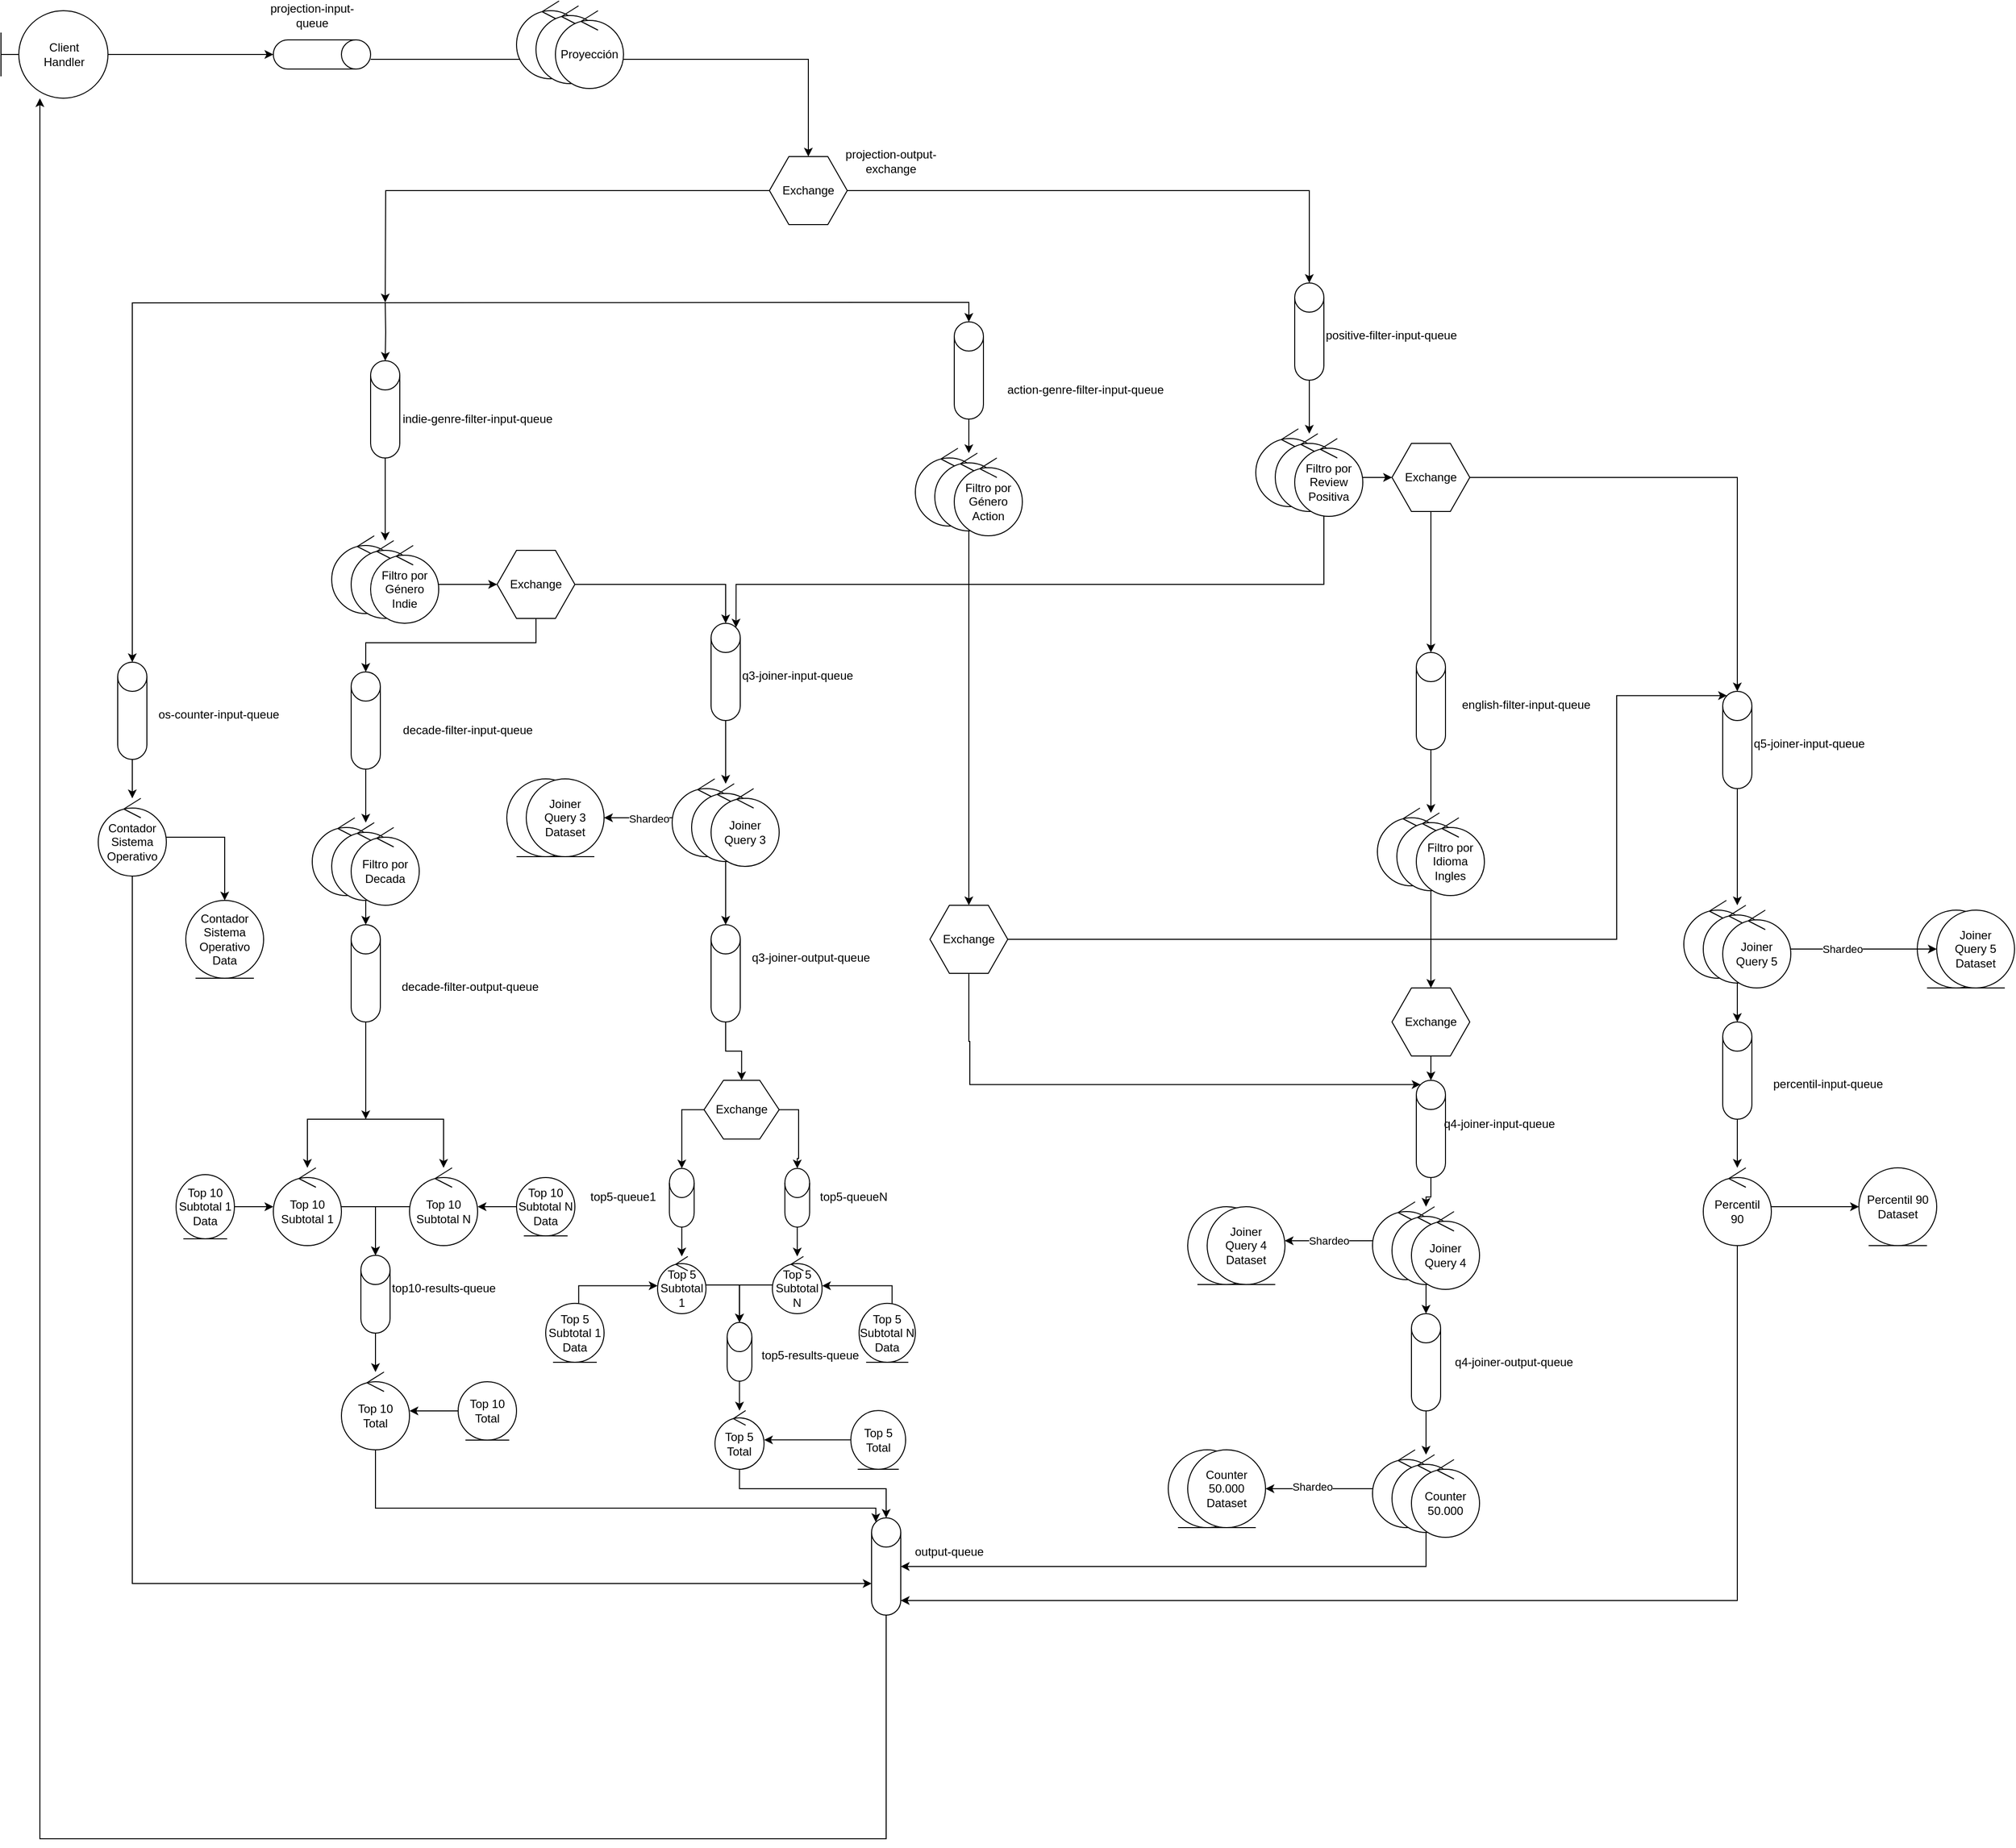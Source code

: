 <mxfile version="24.7.17">
  <diagram name="Page-1" id="cRWpz_PAS38rMKibEUz2">
    <mxGraphModel dx="1195" dy="650" grid="1" gridSize="10" guides="1" tooltips="1" connect="1" arrows="1" fold="1" page="1" pageScale="1" pageWidth="3300" pageHeight="4681" math="0" shadow="0">
      <root>
        <mxCell id="0" />
        <mxCell id="1" parent="0" />
        <mxCell id="zgO68wUfY2NdQf_xR_q_-5" value="Exchange" style="shape=hexagon;perimeter=hexagonPerimeter2;whiteSpace=wrap;html=1;fixedSize=1;" parent="1" vertex="1">
          <mxGeometry x="840" y="640" width="80" height="70" as="geometry" />
        </mxCell>
        <mxCell id="zgO68wUfY2NdQf_xR_q_-6" style="edgeStyle=orthogonalEdgeStyle;rounded=0;orthogonalLoop=1;jettySize=auto;html=1;entryX=0.5;entryY=0;entryDx=0;entryDy=0;entryPerimeter=0;" parent="1" source="zgO68wUfY2NdQf_xR_q_-5" target="zgO68wUfY2NdQf_xR_q_-57" edge="1">
          <mxGeometry relative="1" as="geometry">
            <mxPoint x="1395" y="430" as="targetPoint" />
          </mxGeometry>
        </mxCell>
        <mxCell id="zgO68wUfY2NdQf_xR_q_-7" style="edgeStyle=orthogonalEdgeStyle;rounded=0;orthogonalLoop=1;jettySize=auto;html=1;" parent="1" source="zgO68wUfY2NdQf_xR_q_-5" edge="1">
          <mxGeometry relative="1" as="geometry">
            <mxPoint x="445" y="790" as="targetPoint" />
          </mxGeometry>
        </mxCell>
        <mxCell id="zgO68wUfY2NdQf_xR_q_-124" style="edgeStyle=orthogonalEdgeStyle;rounded=0;orthogonalLoop=1;jettySize=auto;html=1;entryX=0;entryY=0;entryDx=0;entryDy=67.5;entryPerimeter=0;" parent="1" source="zgO68wUfY2NdQf_xR_q_-13" target="zgO68wUfY2NdQf_xR_q_-123" edge="1">
          <mxGeometry relative="1" as="geometry">
            <mxPoint x="185" y="2100" as="targetPoint" />
            <Array as="points">
              <mxPoint x="185" y="2108" />
            </Array>
          </mxGeometry>
        </mxCell>
        <mxCell id="zgO68wUfY2NdQf_xR_q_-249" style="edgeStyle=orthogonalEdgeStyle;rounded=0;orthogonalLoop=1;jettySize=auto;html=1;" parent="1" source="zgO68wUfY2NdQf_xR_q_-13" target="zgO68wUfY2NdQf_xR_q_-248" edge="1">
          <mxGeometry relative="1" as="geometry" />
        </mxCell>
        <mxCell id="zgO68wUfY2NdQf_xR_q_-13" value="Contador&lt;div&gt;Sistema Operativo&lt;/div&gt;" style="ellipse;shape=umlControl;whiteSpace=wrap;html=1;" parent="1" vertex="1">
          <mxGeometry x="150" y="1300" width="70" height="80" as="geometry" />
        </mxCell>
        <mxCell id="zgO68wUfY2NdQf_xR_q_-20" style="edgeStyle=orthogonalEdgeStyle;rounded=0;orthogonalLoop=1;jettySize=auto;html=1;" parent="1" source="zgO68wUfY2NdQf_xR_q_-17" target="zgO68wUfY2NdQf_xR_q_-13" edge="1">
          <mxGeometry relative="1" as="geometry" />
        </mxCell>
        <mxCell id="zgO68wUfY2NdQf_xR_q_-17" value="" style="shape=cylinder3;whiteSpace=wrap;html=1;boundedLbl=1;backgroundOutline=1;size=15;" parent="1" vertex="1">
          <mxGeometry x="170" y="1160" width="30" height="100" as="geometry" />
        </mxCell>
        <mxCell id="zgO68wUfY2NdQf_xR_q_-26" style="edgeStyle=orthogonalEdgeStyle;rounded=0;orthogonalLoop=1;jettySize=auto;html=1;" parent="1" target="zgO68wUfY2NdQf_xR_q_-25" edge="1">
          <mxGeometry relative="1" as="geometry">
            <mxPoint x="445" y="790" as="sourcePoint" />
          </mxGeometry>
        </mxCell>
        <mxCell id="wpYS7n_GrK8mmqd2eXSP-2" style="edgeStyle=orthogonalEdgeStyle;rounded=0;orthogonalLoop=1;jettySize=auto;html=1;entryX=0.5;entryY=0;entryDx=0;entryDy=0;entryPerimeter=0;" edge="1" parent="1" target="zgO68wUfY2NdQf_xR_q_-17">
          <mxGeometry relative="1" as="geometry">
            <mxPoint x="140" y="1160" as="targetPoint" />
            <mxPoint x="1040" y="790" as="sourcePoint" />
          </mxGeometry>
        </mxCell>
        <mxCell id="zgO68wUfY2NdQf_xR_q_-165" style="edgeStyle=orthogonalEdgeStyle;rounded=0;orthogonalLoop=1;jettySize=auto;html=1;" parent="1" source="zgO68wUfY2NdQf_xR_q_-25" target="zgO68wUfY2NdQf_xR_q_-149" edge="1">
          <mxGeometry relative="1" as="geometry" />
        </mxCell>
        <mxCell id="zgO68wUfY2NdQf_xR_q_-25" value="" style="shape=cylinder3;whiteSpace=wrap;html=1;boundedLbl=1;backgroundOutline=1;size=15;" parent="1" vertex="1">
          <mxGeometry x="430" y="850" width="30" height="100" as="geometry" />
        </mxCell>
        <mxCell id="zgO68wUfY2NdQf_xR_q_-169" style="edgeStyle=orthogonalEdgeStyle;rounded=0;orthogonalLoop=1;jettySize=auto;html=1;" parent="1" source="zgO68wUfY2NdQf_xR_q_-29" target="zgO68wUfY2NdQf_xR_q_-135" edge="1">
          <mxGeometry relative="1" as="geometry" />
        </mxCell>
        <mxCell id="zgO68wUfY2NdQf_xR_q_-29" value="" style="shape=cylinder3;whiteSpace=wrap;html=1;boundedLbl=1;backgroundOutline=1;size=15;" parent="1" vertex="1">
          <mxGeometry x="410" y="1170" width="30" height="100" as="geometry" />
        </mxCell>
        <mxCell id="zgO68wUfY2NdQf_xR_q_-39" style="edgeStyle=orthogonalEdgeStyle;rounded=0;orthogonalLoop=1;jettySize=auto;html=1;" parent="1" target="zgO68wUfY2NdQf_xR_q_-38" edge="1">
          <mxGeometry relative="1" as="geometry">
            <mxPoint x="460" y="1630" as="sourcePoint" />
          </mxGeometry>
        </mxCell>
        <mxCell id="zgO68wUfY2NdQf_xR_q_-34" value="" style="shape=cylinder3;whiteSpace=wrap;html=1;boundedLbl=1;backgroundOutline=1;size=15;" parent="1" vertex="1">
          <mxGeometry x="410" y="1430" width="30" height="100" as="geometry" />
        </mxCell>
        <mxCell id="zgO68wUfY2NdQf_xR_q_-45" style="edgeStyle=orthogonalEdgeStyle;rounded=0;orthogonalLoop=1;jettySize=auto;html=1;" parent="1" source="zgO68wUfY2NdQf_xR_q_-42" target="zgO68wUfY2NdQf_xR_q_-29" edge="1">
          <mxGeometry relative="1" as="geometry">
            <mxPoint x="600" y="1220" as="targetPoint" />
            <Array as="points">
              <mxPoint x="600" y="1140" />
              <mxPoint x="425" y="1140" />
            </Array>
          </mxGeometry>
        </mxCell>
        <mxCell id="zgO68wUfY2NdQf_xR_q_-47" style="edgeStyle=orthogonalEdgeStyle;rounded=0;orthogonalLoop=1;jettySize=auto;html=1;" parent="1" source="zgO68wUfY2NdQf_xR_q_-42" target="zgO68wUfY2NdQf_xR_q_-46" edge="1">
          <mxGeometry relative="1" as="geometry" />
        </mxCell>
        <mxCell id="zgO68wUfY2NdQf_xR_q_-42" value="Exchange" style="shape=hexagon;perimeter=hexagonPerimeter2;whiteSpace=wrap;html=1;fixedSize=1;" parent="1" vertex="1">
          <mxGeometry x="560" y="1045" width="80" height="70" as="geometry" />
        </mxCell>
        <mxCell id="zgO68wUfY2NdQf_xR_q_-200" style="edgeStyle=orthogonalEdgeStyle;rounded=0;orthogonalLoop=1;jettySize=auto;html=1;" parent="1" source="zgO68wUfY2NdQf_xR_q_-46" target="zgO68wUfY2NdQf_xR_q_-196" edge="1">
          <mxGeometry relative="1" as="geometry" />
        </mxCell>
        <mxCell id="zgO68wUfY2NdQf_xR_q_-46" value="" style="shape=cylinder3;whiteSpace=wrap;html=1;boundedLbl=1;backgroundOutline=1;size=15;" parent="1" vertex="1">
          <mxGeometry x="780" y="1120" width="30" height="100" as="geometry" />
        </mxCell>
        <mxCell id="zgO68wUfY2NdQf_xR_q_-54" style="edgeStyle=orthogonalEdgeStyle;rounded=0;orthogonalLoop=1;jettySize=auto;html=1;entryX=0.5;entryY=0;entryDx=0;entryDy=0;" parent="1" source="zgO68wUfY2NdQf_xR_q_-49" target="wpYS7n_GrK8mmqd2eXSP-85" edge="1">
          <mxGeometry relative="1" as="geometry">
            <mxPoint x="795" y="1580" as="targetPoint" />
          </mxGeometry>
        </mxCell>
        <mxCell id="zgO68wUfY2NdQf_xR_q_-49" value="" style="shape=cylinder3;whiteSpace=wrap;html=1;boundedLbl=1;backgroundOutline=1;size=15;" parent="1" vertex="1">
          <mxGeometry x="780" y="1430" width="30" height="100" as="geometry" />
        </mxCell>
        <mxCell id="zgO68wUfY2NdQf_xR_q_-186" style="edgeStyle=orthogonalEdgeStyle;rounded=0;orthogonalLoop=1;jettySize=auto;html=1;" parent="1" source="zgO68wUfY2NdQf_xR_q_-57" target="zgO68wUfY2NdQf_xR_q_-180" edge="1">
          <mxGeometry relative="1" as="geometry" />
        </mxCell>
        <mxCell id="zgO68wUfY2NdQf_xR_q_-57" value="" style="shape=cylinder3;whiteSpace=wrap;html=1;boundedLbl=1;backgroundOutline=1;size=15;" parent="1" vertex="1">
          <mxGeometry x="1380" y="770" width="30" height="100" as="geometry" />
        </mxCell>
        <mxCell id="zgO68wUfY2NdQf_xR_q_-97" style="edgeStyle=orthogonalEdgeStyle;rounded=0;orthogonalLoop=1;jettySize=auto;html=1;entryX=0.5;entryY=0;entryDx=0;entryDy=0;entryPerimeter=0;" parent="1" source="wpYS7n_GrK8mmqd2eXSP-27" target="zgO68wUfY2NdQf_xR_q_-99" edge="1">
          <mxGeometry relative="1" as="geometry">
            <mxPoint x="1830" y="1130" as="targetPoint" />
            <mxPoint x="1720" y="991" as="sourcePoint" />
          </mxGeometry>
        </mxCell>
        <mxCell id="zgO68wUfY2NdQf_xR_q_-199" style="edgeStyle=orthogonalEdgeStyle;rounded=0;orthogonalLoop=1;jettySize=auto;html=1;endArrow=classic;endFill=1;exitX=0.4;exitY=0.975;exitDx=0;exitDy=0;exitPerimeter=0;entryX=0.855;entryY=0;entryDx=0;entryDy=4.35;entryPerimeter=0;startArrow=none;startFill=0;" parent="1" source="zgO68wUfY2NdQf_xR_q_-181" target="zgO68wUfY2NdQf_xR_q_-46" edge="1">
          <mxGeometry relative="1" as="geometry">
            <Array as="points">
              <mxPoint x="1410" y="1008" />
              <mxPoint x="1410" y="1080" />
              <mxPoint x="806" y="1080" />
            </Array>
            <mxPoint x="1355" y="1080" as="sourcePoint" />
            <mxPoint x="790" y="1080" as="targetPoint" />
          </mxGeometry>
        </mxCell>
        <mxCell id="zgO68wUfY2NdQf_xR_q_-192" style="edgeStyle=orthogonalEdgeStyle;rounded=0;orthogonalLoop=1;jettySize=auto;html=1;" parent="1" source="zgO68wUfY2NdQf_xR_q_-70" target="zgO68wUfY2NdQf_xR_q_-190" edge="1">
          <mxGeometry relative="1" as="geometry" />
        </mxCell>
        <mxCell id="zgO68wUfY2NdQf_xR_q_-70" value="" style="shape=cylinder3;whiteSpace=wrap;html=1;boundedLbl=1;backgroundOutline=1;size=15;" parent="1" vertex="1">
          <mxGeometry x="1505" y="1150" width="30" height="100" as="geometry" />
        </mxCell>
        <mxCell id="zgO68wUfY2NdQf_xR_q_-244" style="edgeStyle=orthogonalEdgeStyle;rounded=0;orthogonalLoop=1;jettySize=auto;html=1;" parent="1" source="zgO68wUfY2NdQf_xR_q_-84" target="zgO68wUfY2NdQf_xR_q_-240" edge="1">
          <mxGeometry relative="1" as="geometry" />
        </mxCell>
        <mxCell id="zgO68wUfY2NdQf_xR_q_-84" value="" style="shape=cylinder3;whiteSpace=wrap;html=1;boundedLbl=1;backgroundOutline=1;size=15;" parent="1" vertex="1">
          <mxGeometry x="1500" y="1830" width="30" height="100" as="geometry" />
        </mxCell>
        <mxCell id="zgO68wUfY2NdQf_xR_q_-182" style="edgeStyle=orthogonalEdgeStyle;rounded=0;orthogonalLoop=1;jettySize=auto;html=1;" parent="1" source="zgO68wUfY2NdQf_xR_q_-90" target="zgO68wUfY2NdQf_xR_q_-152" edge="1">
          <mxGeometry relative="1" as="geometry" />
        </mxCell>
        <mxCell id="wpYS7n_GrK8mmqd2eXSP-6" style="edgeStyle=orthogonalEdgeStyle;rounded=0;orthogonalLoop=1;jettySize=auto;html=1;entryX=0.5;entryY=0;entryDx=0;entryDy=0;entryPerimeter=0;" edge="1" parent="1" target="zgO68wUfY2NdQf_xR_q_-90">
          <mxGeometry relative="1" as="geometry">
            <mxPoint x="1040" y="790" as="sourcePoint" />
          </mxGeometry>
        </mxCell>
        <mxCell id="zgO68wUfY2NdQf_xR_q_-90" value="" style="shape=cylinder3;whiteSpace=wrap;html=1;boundedLbl=1;backgroundOutline=1;size=15;" parent="1" vertex="1">
          <mxGeometry x="1030" y="810" width="30" height="100" as="geometry" />
        </mxCell>
        <mxCell id="zgO68wUfY2NdQf_xR_q_-229" style="edgeStyle=orthogonalEdgeStyle;rounded=0;orthogonalLoop=1;jettySize=auto;html=1;" parent="1" source="zgO68wUfY2NdQf_xR_q_-99" target="zgO68wUfY2NdQf_xR_q_-226" edge="1">
          <mxGeometry relative="1" as="geometry" />
        </mxCell>
        <mxCell id="zgO68wUfY2NdQf_xR_q_-99" value="" style="shape=cylinder3;whiteSpace=wrap;html=1;boundedLbl=1;backgroundOutline=1;size=15;" parent="1" vertex="1">
          <mxGeometry x="1820" y="1190" width="30" height="100" as="geometry" />
        </mxCell>
        <mxCell id="zgO68wUfY2NdQf_xR_q_-103" style="edgeStyle=orthogonalEdgeStyle;rounded=0;orthogonalLoop=1;jettySize=auto;html=1;entryX=0.145;entryY=0;entryDx=0;entryDy=4.35;entryPerimeter=0;" parent="1" source="zgO68wUfY2NdQf_xR_q_-101" target="aDrr3x9vKShk8wo-LBDL-3" edge="1">
          <mxGeometry relative="1" as="geometry">
            <mxPoint x="1045" y="1640" as="targetPoint" />
            <Array as="points">
              <mxPoint x="1045" y="1550" />
              <mxPoint x="1046" y="1550" />
              <mxPoint x="1046" y="1594" />
            </Array>
          </mxGeometry>
        </mxCell>
        <mxCell id="zgO68wUfY2NdQf_xR_q_-101" value="Exchange" style="shape=hexagon;perimeter=hexagonPerimeter2;whiteSpace=wrap;html=1;fixedSize=1;" parent="1" vertex="1">
          <mxGeometry x="1005" y="1410" width="80" height="70" as="geometry" />
        </mxCell>
        <mxCell id="zgO68wUfY2NdQf_xR_q_-105" style="edgeStyle=orthogonalEdgeStyle;rounded=0;orthogonalLoop=1;jettySize=auto;html=1;entryX=0.145;entryY=0;entryDx=0;entryDy=4.35;entryPerimeter=0;" parent="1" source="zgO68wUfY2NdQf_xR_q_-101" target="zgO68wUfY2NdQf_xR_q_-99" edge="1">
          <mxGeometry relative="1" as="geometry">
            <mxPoint x="1710" y="1270" as="targetPoint" />
            <Array as="points">
              <mxPoint x="1711" y="1445" />
              <mxPoint x="1711" y="1194" />
            </Array>
          </mxGeometry>
        </mxCell>
        <mxCell id="zgO68wUfY2NdQf_xR_q_-119" style="edgeStyle=orthogonalEdgeStyle;rounded=0;orthogonalLoop=1;jettySize=auto;html=1;" parent="1" source="zgO68wUfY2NdQf_xR_q_-108" target="zgO68wUfY2NdQf_xR_q_-118" edge="1">
          <mxGeometry relative="1" as="geometry" />
        </mxCell>
        <mxCell id="zgO68wUfY2NdQf_xR_q_-108" value="Percentil&lt;div&gt;90&lt;/div&gt;" style="ellipse;shape=umlControl;whiteSpace=wrap;html=1;" parent="1" vertex="1">
          <mxGeometry x="1800" y="1680" width="70" height="80" as="geometry" />
        </mxCell>
        <mxCell id="zgO68wUfY2NdQf_xR_q_-111" style="edgeStyle=orthogonalEdgeStyle;rounded=0;orthogonalLoop=1;jettySize=auto;html=1;" parent="1" source="zgO68wUfY2NdQf_xR_q_-109" target="zgO68wUfY2NdQf_xR_q_-108" edge="1">
          <mxGeometry relative="1" as="geometry" />
        </mxCell>
        <mxCell id="zgO68wUfY2NdQf_xR_q_-109" value="" style="shape=cylinder3;whiteSpace=wrap;html=1;boundedLbl=1;backgroundOutline=1;size=15;" parent="1" vertex="1">
          <mxGeometry x="1820" y="1530" width="30" height="100" as="geometry" />
        </mxCell>
        <mxCell id="zgO68wUfY2NdQf_xR_q_-118" value="Percentil 90&lt;div&gt;Dataset&lt;/div&gt;" style="ellipse;shape=umlEntity;whiteSpace=wrap;html=1;" parent="1" vertex="1">
          <mxGeometry x="1960" y="1680" width="80" height="80" as="geometry" />
        </mxCell>
        <mxCell id="zgO68wUfY2NdQf_xR_q_-133" style="edgeStyle=orthogonalEdgeStyle;rounded=0;orthogonalLoop=1;jettySize=auto;html=1;exitX=0.5;exitY=1;exitDx=0;exitDy=0;exitPerimeter=0;" parent="1" source="zgO68wUfY2NdQf_xR_q_-123" target="zgO68wUfY2NdQf_xR_q_-131" edge="1">
          <mxGeometry relative="1" as="geometry">
            <mxPoint x="90" y="300" as="targetPoint" />
            <mxPoint x="715" y="2240" as="sourcePoint" />
            <Array as="points">
              <mxPoint x="960" y="2370" />
              <mxPoint x="90" y="2370" />
            </Array>
          </mxGeometry>
        </mxCell>
        <mxCell id="zgO68wUfY2NdQf_xR_q_-123" value="" style="shape=cylinder3;whiteSpace=wrap;html=1;boundedLbl=1;backgroundOutline=1;size=15;" parent="1" vertex="1">
          <mxGeometry x="945" y="2040" width="30" height="100" as="geometry" />
        </mxCell>
        <mxCell id="zgO68wUfY2NdQf_xR_q_-128" style="edgeStyle=orthogonalEdgeStyle;rounded=0;orthogonalLoop=1;jettySize=auto;html=1;entryX=1;entryY=1;entryDx=0;entryDy=-15;entryPerimeter=0;" parent="1" source="zgO68wUfY2NdQf_xR_q_-108" target="zgO68wUfY2NdQf_xR_q_-123" edge="1">
          <mxGeometry relative="1" as="geometry">
            <Array as="points">
              <mxPoint x="1835" y="2125" />
            </Array>
          </mxGeometry>
        </mxCell>
        <mxCell id="zgO68wUfY2NdQf_xR_q_-132" style="edgeStyle=orthogonalEdgeStyle;rounded=0;orthogonalLoop=1;jettySize=auto;html=1;" parent="1" source="wpYS7n_GrK8mmqd2eXSP-4" target="zgO68wUfY2NdQf_xR_q_-5" edge="1">
          <mxGeometry relative="1" as="geometry">
            <Array as="points">
              <mxPoint x="380" y="540" />
              <mxPoint x="880" y="540" />
            </Array>
          </mxGeometry>
        </mxCell>
        <mxCell id="zgO68wUfY2NdQf_xR_q_-131" value="Client&lt;div&gt;Handler&lt;/div&gt;" style="shape=umlBoundary;whiteSpace=wrap;html=1;" parent="1" vertex="1">
          <mxGeometry x="50" y="490" width="110" height="90" as="geometry" />
        </mxCell>
        <mxCell id="zgO68wUfY2NdQf_xR_q_-157" value="" style="group" parent="1" vertex="1" connectable="0">
          <mxGeometry x="580" y="480" width="110" height="90" as="geometry" />
        </mxCell>
        <mxCell id="zgO68wUfY2NdQf_xR_q_-154" value="" style="ellipse;shape=umlControl;whiteSpace=wrap;html=1;" parent="zgO68wUfY2NdQf_xR_q_-157" vertex="1">
          <mxGeometry width="70" height="80" as="geometry" />
        </mxCell>
        <mxCell id="zgO68wUfY2NdQf_xR_q_-155" value="" style="ellipse;shape=umlControl;whiteSpace=wrap;html=1;" parent="zgO68wUfY2NdQf_xR_q_-157" vertex="1">
          <mxGeometry x="20" y="5" width="70" height="80" as="geometry" />
        </mxCell>
        <mxCell id="zgO68wUfY2NdQf_xR_q_-156" value="Proyección" style="ellipse;shape=umlControl;whiteSpace=wrap;html=1;" parent="zgO68wUfY2NdQf_xR_q_-157" vertex="1">
          <mxGeometry x="40" y="10" width="70" height="80" as="geometry" />
        </mxCell>
        <mxCell id="zgO68wUfY2NdQf_xR_q_-164" value="" style="group" parent="1" vertex="1" connectable="0">
          <mxGeometry x="390" y="1030" width="110" height="90" as="geometry" />
        </mxCell>
        <mxCell id="zgO68wUfY2NdQf_xR_q_-148" value="" style="ellipse;shape=umlControl;whiteSpace=wrap;html=1;" parent="zgO68wUfY2NdQf_xR_q_-164" vertex="1">
          <mxGeometry width="70" height="80" as="geometry" />
        </mxCell>
        <mxCell id="zgO68wUfY2NdQf_xR_q_-149" value="" style="ellipse;shape=umlControl;whiteSpace=wrap;html=1;" parent="zgO68wUfY2NdQf_xR_q_-164" vertex="1">
          <mxGeometry x="20" y="5" width="70" height="80" as="geometry" />
        </mxCell>
        <mxCell id="zgO68wUfY2NdQf_xR_q_-150" value="Filtro por&lt;div&gt;Género&lt;/div&gt;&lt;div&gt;Indie&lt;/div&gt;" style="ellipse;shape=umlControl;whiteSpace=wrap;html=1;" parent="zgO68wUfY2NdQf_xR_q_-164" vertex="1">
          <mxGeometry x="40" y="10" width="70" height="80" as="geometry" />
        </mxCell>
        <mxCell id="zgO68wUfY2NdQf_xR_q_-166" style="edgeStyle=orthogonalEdgeStyle;rounded=0;orthogonalLoop=1;jettySize=auto;html=1;" parent="1" source="zgO68wUfY2NdQf_xR_q_-150" target="zgO68wUfY2NdQf_xR_q_-42" edge="1">
          <mxGeometry relative="1" as="geometry" />
        </mxCell>
        <mxCell id="zgO68wUfY2NdQf_xR_q_-168" value="" style="group" parent="1" vertex="1" connectable="0">
          <mxGeometry x="370" y="1320" width="110" height="90" as="geometry" />
        </mxCell>
        <mxCell id="zgO68wUfY2NdQf_xR_q_-31" value="" style="ellipse;shape=umlControl;whiteSpace=wrap;html=1;" parent="zgO68wUfY2NdQf_xR_q_-168" vertex="1">
          <mxGeometry width="70" height="80" as="geometry" />
        </mxCell>
        <mxCell id="zgO68wUfY2NdQf_xR_q_-135" value="" style="ellipse;shape=umlControl;whiteSpace=wrap;html=1;" parent="zgO68wUfY2NdQf_xR_q_-168" vertex="1">
          <mxGeometry x="20" y="5" width="70" height="80" as="geometry" />
        </mxCell>
        <mxCell id="zgO68wUfY2NdQf_xR_q_-136" value="Filtro por&lt;div&gt;Decada&lt;/div&gt;" style="ellipse;shape=umlControl;whiteSpace=wrap;html=1;" parent="zgO68wUfY2NdQf_xR_q_-168" vertex="1">
          <mxGeometry x="40" y="10" width="70" height="80" as="geometry" />
        </mxCell>
        <mxCell id="zgO68wUfY2NdQf_xR_q_-170" style="edgeStyle=orthogonalEdgeStyle;rounded=0;orthogonalLoop=1;jettySize=auto;html=1;" parent="1" source="zgO68wUfY2NdQf_xR_q_-135" target="zgO68wUfY2NdQf_xR_q_-34" edge="1">
          <mxGeometry relative="1" as="geometry" />
        </mxCell>
        <mxCell id="zgO68wUfY2NdQf_xR_q_-177" value="" style="group" parent="1" vertex="1" connectable="0">
          <mxGeometry x="990" y="940" width="110" height="90" as="geometry" />
        </mxCell>
        <mxCell id="zgO68wUfY2NdQf_xR_q_-151" value="" style="ellipse;shape=umlControl;whiteSpace=wrap;html=1;" parent="zgO68wUfY2NdQf_xR_q_-177" vertex="1">
          <mxGeometry width="70" height="80" as="geometry" />
        </mxCell>
        <mxCell id="zgO68wUfY2NdQf_xR_q_-152" value="" style="ellipse;shape=umlControl;whiteSpace=wrap;html=1;" parent="zgO68wUfY2NdQf_xR_q_-177" vertex="1">
          <mxGeometry x="20" y="5" width="70" height="80" as="geometry" />
        </mxCell>
        <mxCell id="zgO68wUfY2NdQf_xR_q_-153" value="Filtro por&lt;div&gt;Género&lt;/div&gt;&lt;div&gt;Action&lt;/div&gt;" style="ellipse;shape=umlControl;whiteSpace=wrap;html=1;" parent="zgO68wUfY2NdQf_xR_q_-177" vertex="1">
          <mxGeometry x="40" y="10" width="70" height="80" as="geometry" />
        </mxCell>
        <mxCell id="zgO68wUfY2NdQf_xR_q_-178" value="" style="group" parent="1" vertex="1" connectable="0">
          <mxGeometry x="1340" y="920" width="110" height="90" as="geometry" />
        </mxCell>
        <mxCell id="zgO68wUfY2NdQf_xR_q_-179" value="" style="ellipse;shape=umlControl;whiteSpace=wrap;html=1;" parent="zgO68wUfY2NdQf_xR_q_-178" vertex="1">
          <mxGeometry width="70" height="80" as="geometry" />
        </mxCell>
        <mxCell id="zgO68wUfY2NdQf_xR_q_-180" value="" style="ellipse;shape=umlControl;whiteSpace=wrap;html=1;" parent="zgO68wUfY2NdQf_xR_q_-178" vertex="1">
          <mxGeometry x="20" y="5" width="70" height="80" as="geometry" />
        </mxCell>
        <mxCell id="zgO68wUfY2NdQf_xR_q_-181" value="Filtro por&lt;div&gt;Review&lt;/div&gt;&lt;div&gt;Positiva&lt;/div&gt;" style="ellipse;shape=umlControl;whiteSpace=wrap;html=1;" parent="zgO68wUfY2NdQf_xR_q_-178" vertex="1">
          <mxGeometry x="40" y="10" width="70" height="80" as="geometry" />
        </mxCell>
        <mxCell id="zgO68wUfY2NdQf_xR_q_-183" style="edgeStyle=orthogonalEdgeStyle;rounded=0;orthogonalLoop=1;jettySize=auto;html=1;" parent="1" source="zgO68wUfY2NdQf_xR_q_-152" target="zgO68wUfY2NdQf_xR_q_-101" edge="1">
          <mxGeometry relative="1" as="geometry" />
        </mxCell>
        <mxCell id="zgO68wUfY2NdQf_xR_q_-188" value="" style="group" parent="1" vertex="1" connectable="0">
          <mxGeometry x="1465" y="1310" width="110" height="90" as="geometry" />
        </mxCell>
        <mxCell id="zgO68wUfY2NdQf_xR_q_-189" value="" style="ellipse;shape=umlControl;whiteSpace=wrap;html=1;" parent="zgO68wUfY2NdQf_xR_q_-188" vertex="1">
          <mxGeometry width="70" height="80" as="geometry" />
        </mxCell>
        <mxCell id="zgO68wUfY2NdQf_xR_q_-190" value="" style="ellipse;shape=umlControl;whiteSpace=wrap;html=1;" parent="zgO68wUfY2NdQf_xR_q_-188" vertex="1">
          <mxGeometry x="20" y="5" width="70" height="80" as="geometry" />
        </mxCell>
        <mxCell id="zgO68wUfY2NdQf_xR_q_-191" value="Filtro por&lt;div&gt;Idioma&lt;/div&gt;&lt;div&gt;Ingles&lt;/div&gt;" style="ellipse;shape=umlControl;whiteSpace=wrap;html=1;" parent="zgO68wUfY2NdQf_xR_q_-188" vertex="1">
          <mxGeometry x="40" y="10" width="70" height="80" as="geometry" />
        </mxCell>
        <mxCell id="zgO68wUfY2NdQf_xR_q_-193" style="edgeStyle=orthogonalEdgeStyle;rounded=0;orthogonalLoop=1;jettySize=auto;html=1;entryX=0.5;entryY=0;entryDx=0;entryDy=0;" parent="1" source="zgO68wUfY2NdQf_xR_q_-190" edge="1" target="aDrr3x9vKShk8wo-LBDL-1">
          <mxGeometry relative="1" as="geometry">
            <mxPoint x="1515" y="1490" as="targetPoint" />
          </mxGeometry>
        </mxCell>
        <mxCell id="zgO68wUfY2NdQf_xR_q_-194" value="" style="group" parent="1" vertex="1" connectable="0">
          <mxGeometry x="740" y="1280" width="110" height="90" as="geometry" />
        </mxCell>
        <mxCell id="zgO68wUfY2NdQf_xR_q_-195" value="" style="ellipse;shape=umlControl;whiteSpace=wrap;html=1;" parent="zgO68wUfY2NdQf_xR_q_-194" vertex="1">
          <mxGeometry width="70" height="80" as="geometry" />
        </mxCell>
        <mxCell id="zgO68wUfY2NdQf_xR_q_-196" value="" style="ellipse;shape=umlControl;whiteSpace=wrap;html=1;" parent="zgO68wUfY2NdQf_xR_q_-194" vertex="1">
          <mxGeometry x="20" y="5" width="70" height="80" as="geometry" />
        </mxCell>
        <mxCell id="zgO68wUfY2NdQf_xR_q_-197" value="Joiner&lt;div&gt;Query 3&lt;/div&gt;" style="ellipse;shape=umlControl;whiteSpace=wrap;html=1;" parent="zgO68wUfY2NdQf_xR_q_-194" vertex="1">
          <mxGeometry x="40" y="10" width="70" height="80" as="geometry" />
        </mxCell>
        <mxCell id="zgO68wUfY2NdQf_xR_q_-201" style="edgeStyle=orthogonalEdgeStyle;rounded=0;orthogonalLoop=1;jettySize=auto;html=1;" parent="1" source="zgO68wUfY2NdQf_xR_q_-196" target="zgO68wUfY2NdQf_xR_q_-49" edge="1">
          <mxGeometry relative="1" as="geometry" />
        </mxCell>
        <mxCell id="zgO68wUfY2NdQf_xR_q_-205" value="" style="group" parent="1" vertex="1" connectable="0">
          <mxGeometry x="570" y="1280" width="100" height="80" as="geometry" />
        </mxCell>
        <mxCell id="zgO68wUfY2NdQf_xR_q_-112" value="" style="ellipse;shape=umlEntity;whiteSpace=wrap;html=1;" parent="zgO68wUfY2NdQf_xR_q_-205" vertex="1">
          <mxGeometry width="80" height="80" as="geometry" />
        </mxCell>
        <mxCell id="zgO68wUfY2NdQf_xR_q_-204" value="Joiner&lt;div&gt;Query 3&lt;/div&gt;&lt;div&gt;Dataset&lt;/div&gt;" style="ellipse;shape=umlEntity;whiteSpace=wrap;html=1;" parent="zgO68wUfY2NdQf_xR_q_-205" vertex="1">
          <mxGeometry x="20" width="80" height="80" as="geometry" />
        </mxCell>
        <mxCell id="zgO68wUfY2NdQf_xR_q_-206" style="edgeStyle=orthogonalEdgeStyle;rounded=0;orthogonalLoop=1;jettySize=auto;html=1;" parent="1" source="zgO68wUfY2NdQf_xR_q_-195" target="zgO68wUfY2NdQf_xR_q_-204" edge="1">
          <mxGeometry relative="1" as="geometry" />
        </mxCell>
        <mxCell id="zgO68wUfY2NdQf_xR_q_-207" value="Shardeo" style="edgeLabel;html=1;align=center;verticalAlign=middle;resizable=0;points=[];" parent="zgO68wUfY2NdQf_xR_q_-206" vertex="1" connectable="0">
          <mxGeometry x="-0.302" y="1" relative="1" as="geometry">
            <mxPoint as="offset" />
          </mxGeometry>
        </mxCell>
        <mxCell id="zgO68wUfY2NdQf_xR_q_-209" value="" style="group" parent="1" vertex="1" connectable="0">
          <mxGeometry x="1270" y="1720" width="100" height="80" as="geometry" />
        </mxCell>
        <mxCell id="zgO68wUfY2NdQf_xR_q_-210" value="" style="ellipse;shape=umlEntity;whiteSpace=wrap;html=1;" parent="zgO68wUfY2NdQf_xR_q_-209" vertex="1">
          <mxGeometry width="80" height="80" as="geometry" />
        </mxCell>
        <mxCell id="zgO68wUfY2NdQf_xR_q_-211" value="Joiner&lt;div&gt;Query &lt;span style=&quot;background-color: initial;&quot;&gt;4&lt;/span&gt;&lt;/div&gt;&lt;div&gt;Dataset&lt;/div&gt;" style="ellipse;shape=umlEntity;whiteSpace=wrap;html=1;" parent="zgO68wUfY2NdQf_xR_q_-209" vertex="1">
          <mxGeometry x="20" width="80" height="80" as="geometry" />
        </mxCell>
        <mxCell id="zgO68wUfY2NdQf_xR_q_-212" value="" style="group" parent="1" vertex="1" connectable="0">
          <mxGeometry x="1460" y="1715" width="110" height="90" as="geometry" />
        </mxCell>
        <mxCell id="zgO68wUfY2NdQf_xR_q_-213" value="" style="ellipse;shape=umlControl;whiteSpace=wrap;html=1;" parent="zgO68wUfY2NdQf_xR_q_-212" vertex="1">
          <mxGeometry width="70" height="80" as="geometry" />
        </mxCell>
        <mxCell id="zgO68wUfY2NdQf_xR_q_-214" value="" style="ellipse;shape=umlControl;whiteSpace=wrap;html=1;" parent="zgO68wUfY2NdQf_xR_q_-212" vertex="1">
          <mxGeometry x="20" y="5" width="70" height="80" as="geometry" />
        </mxCell>
        <mxCell id="zgO68wUfY2NdQf_xR_q_-215" value="Joiner&lt;div&gt;Query 4&lt;/div&gt;" style="ellipse;shape=umlControl;whiteSpace=wrap;html=1;" parent="zgO68wUfY2NdQf_xR_q_-212" vertex="1">
          <mxGeometry x="40" y="10" width="70" height="80" as="geometry" />
        </mxCell>
        <mxCell id="zgO68wUfY2NdQf_xR_q_-218" style="edgeStyle=orthogonalEdgeStyle;rounded=0;orthogonalLoop=1;jettySize=auto;html=1;" parent="1" source="zgO68wUfY2NdQf_xR_q_-214" target="zgO68wUfY2NdQf_xR_q_-84" edge="1">
          <mxGeometry relative="1" as="geometry" />
        </mxCell>
        <mxCell id="zgO68wUfY2NdQf_xR_q_-219" style="edgeStyle=orthogonalEdgeStyle;rounded=0;orthogonalLoop=1;jettySize=auto;html=1;" parent="1" source="zgO68wUfY2NdQf_xR_q_-213" target="zgO68wUfY2NdQf_xR_q_-211" edge="1">
          <mxGeometry relative="1" as="geometry">
            <Array as="points">
              <mxPoint x="1495" y="1760" />
            </Array>
          </mxGeometry>
        </mxCell>
        <mxCell id="zgO68wUfY2NdQf_xR_q_-220" value="Shardeo" style="edgeLabel;html=1;align=center;verticalAlign=middle;resizable=0;points=[];" parent="zgO68wUfY2NdQf_xR_q_-219" vertex="1" connectable="0">
          <mxGeometry x="0.461" y="2" relative="1" as="geometry">
            <mxPoint x="21" y="-2" as="offset" />
          </mxGeometry>
        </mxCell>
        <mxCell id="zgO68wUfY2NdQf_xR_q_-221" value="" style="group" parent="1" vertex="1" connectable="0">
          <mxGeometry x="2020" y="1415" width="100" height="80" as="geometry" />
        </mxCell>
        <mxCell id="zgO68wUfY2NdQf_xR_q_-222" value="" style="ellipse;shape=umlEntity;whiteSpace=wrap;html=1;" parent="zgO68wUfY2NdQf_xR_q_-221" vertex="1">
          <mxGeometry width="80" height="80" as="geometry" />
        </mxCell>
        <mxCell id="zgO68wUfY2NdQf_xR_q_-223" value="Joiner&lt;div&gt;Query 5&lt;/div&gt;&lt;div&gt;Dataset&lt;/div&gt;" style="ellipse;shape=umlEntity;whiteSpace=wrap;html=1;" parent="zgO68wUfY2NdQf_xR_q_-221" vertex="1">
          <mxGeometry x="20" width="80" height="80" as="geometry" />
        </mxCell>
        <mxCell id="zgO68wUfY2NdQf_xR_q_-224" value="" style="group;rotation=90;" parent="1" vertex="1" connectable="0">
          <mxGeometry x="1780" y="1405" width="110" height="90" as="geometry" />
        </mxCell>
        <mxCell id="zgO68wUfY2NdQf_xR_q_-225" value="" style="ellipse;shape=umlControl;whiteSpace=wrap;html=1;" parent="zgO68wUfY2NdQf_xR_q_-224" vertex="1">
          <mxGeometry width="70" height="80" as="geometry" />
        </mxCell>
        <mxCell id="zgO68wUfY2NdQf_xR_q_-226" value="" style="ellipse;shape=umlControl;whiteSpace=wrap;html=1;" parent="zgO68wUfY2NdQf_xR_q_-224" vertex="1">
          <mxGeometry x="20" y="5" width="70" height="80" as="geometry" />
        </mxCell>
        <mxCell id="zgO68wUfY2NdQf_xR_q_-227" value="Joiner&lt;div&gt;Query 5&lt;/div&gt;" style="ellipse;shape=umlControl;whiteSpace=wrap;html=1;" parent="zgO68wUfY2NdQf_xR_q_-224" vertex="1">
          <mxGeometry x="40" y="10" width="70" height="80" as="geometry" />
        </mxCell>
        <mxCell id="zgO68wUfY2NdQf_xR_q_-232" style="edgeStyle=orthogonalEdgeStyle;rounded=0;orthogonalLoop=1;jettySize=auto;html=1;" parent="1" source="zgO68wUfY2NdQf_xR_q_-227" target="zgO68wUfY2NdQf_xR_q_-223" edge="1">
          <mxGeometry relative="1" as="geometry" />
        </mxCell>
        <mxCell id="zgO68wUfY2NdQf_xR_q_-233" value="Shardeo" style="edgeLabel;html=1;align=center;verticalAlign=middle;resizable=0;points=[];" parent="zgO68wUfY2NdQf_xR_q_-232" vertex="1" connectable="0">
          <mxGeometry x="-0.294" relative="1" as="geometry">
            <mxPoint as="offset" />
          </mxGeometry>
        </mxCell>
        <mxCell id="zgO68wUfY2NdQf_xR_q_-234" style="edgeStyle=orthogonalEdgeStyle;rounded=0;orthogonalLoop=1;jettySize=auto;html=1;" parent="1" source="zgO68wUfY2NdQf_xR_q_-226" target="zgO68wUfY2NdQf_xR_q_-109" edge="1">
          <mxGeometry relative="1" as="geometry" />
        </mxCell>
        <mxCell id="zgO68wUfY2NdQf_xR_q_-235" value="" style="group" parent="1" vertex="1" connectable="0">
          <mxGeometry x="1250" y="1970" width="100" height="80" as="geometry" />
        </mxCell>
        <mxCell id="zgO68wUfY2NdQf_xR_q_-236" value="" style="ellipse;shape=umlEntity;whiteSpace=wrap;html=1;" parent="zgO68wUfY2NdQf_xR_q_-235" vertex="1">
          <mxGeometry width="80" height="80" as="geometry" />
        </mxCell>
        <mxCell id="zgO68wUfY2NdQf_xR_q_-237" value="Counter&lt;div&gt;50.000&lt;/div&gt;&lt;div&gt;Dataset&lt;/div&gt;" style="ellipse;shape=umlEntity;whiteSpace=wrap;html=1;" parent="zgO68wUfY2NdQf_xR_q_-235" vertex="1">
          <mxGeometry x="20" width="80" height="80" as="geometry" />
        </mxCell>
        <mxCell id="zgO68wUfY2NdQf_xR_q_-238" value="" style="group" parent="1" vertex="1" connectable="0">
          <mxGeometry x="1460" y="1970" width="110" height="90" as="geometry" />
        </mxCell>
        <mxCell id="zgO68wUfY2NdQf_xR_q_-239" value="" style="ellipse;shape=umlControl;whiteSpace=wrap;html=1;" parent="zgO68wUfY2NdQf_xR_q_-238" vertex="1">
          <mxGeometry width="70" height="80" as="geometry" />
        </mxCell>
        <mxCell id="zgO68wUfY2NdQf_xR_q_-240" value="" style="ellipse;shape=umlControl;whiteSpace=wrap;html=1;" parent="zgO68wUfY2NdQf_xR_q_-238" vertex="1">
          <mxGeometry x="20" y="5" width="70" height="80" as="geometry" />
        </mxCell>
        <mxCell id="zgO68wUfY2NdQf_xR_q_-241" value="Counter&lt;div&gt;50.000&lt;/div&gt;" style="ellipse;shape=umlControl;whiteSpace=wrap;html=1;" parent="zgO68wUfY2NdQf_xR_q_-238" vertex="1">
          <mxGeometry x="40" y="10" width="70" height="80" as="geometry" />
        </mxCell>
        <mxCell id="zgO68wUfY2NdQf_xR_q_-245" style="edgeStyle=orthogonalEdgeStyle;rounded=0;orthogonalLoop=1;jettySize=auto;html=1;entryX=1;entryY=0.5;entryDx=0;entryDy=0;entryPerimeter=0;" parent="1" source="zgO68wUfY2NdQf_xR_q_-240" target="zgO68wUfY2NdQf_xR_q_-123" edge="1">
          <mxGeometry relative="1" as="geometry">
            <Array as="points">
              <mxPoint x="1515" y="2090" />
            </Array>
          </mxGeometry>
        </mxCell>
        <mxCell id="zgO68wUfY2NdQf_xR_q_-246" style="edgeStyle=orthogonalEdgeStyle;rounded=0;orthogonalLoop=1;jettySize=auto;html=1;" parent="1" source="zgO68wUfY2NdQf_xR_q_-239" target="zgO68wUfY2NdQf_xR_q_-237" edge="1">
          <mxGeometry relative="1" as="geometry" />
        </mxCell>
        <mxCell id="zgO68wUfY2NdQf_xR_q_-247" value="Shardeo" style="edgeLabel;html=1;align=center;verticalAlign=middle;resizable=0;points=[];" parent="zgO68wUfY2NdQf_xR_q_-246" vertex="1" connectable="0">
          <mxGeometry x="0.133" y="-2" relative="1" as="geometry">
            <mxPoint as="offset" />
          </mxGeometry>
        </mxCell>
        <mxCell id="zgO68wUfY2NdQf_xR_q_-248" value="Contador&lt;div&gt;Sistema&lt;/div&gt;&lt;div&gt;Operativo&lt;/div&gt;&lt;div&gt;Data&lt;/div&gt;" style="ellipse;shape=umlEntity;whiteSpace=wrap;html=1;" parent="1" vertex="1">
          <mxGeometry x="240" y="1405" width="80" height="80" as="geometry" />
        </mxCell>
        <mxCell id="aDrr3x9vKShk8wo-LBDL-7" style="edgeStyle=orthogonalEdgeStyle;rounded=0;orthogonalLoop=1;jettySize=auto;html=1;" parent="1" source="aDrr3x9vKShk8wo-LBDL-1" target="aDrr3x9vKShk8wo-LBDL-3" edge="1">
          <mxGeometry relative="1" as="geometry" />
        </mxCell>
        <mxCell id="aDrr3x9vKShk8wo-LBDL-1" value="Exchange" style="shape=hexagon;perimeter=hexagonPerimeter2;whiteSpace=wrap;html=1;fixedSize=1;" parent="1" vertex="1">
          <mxGeometry x="1480" y="1495" width="80" height="70" as="geometry" />
        </mxCell>
        <mxCell id="aDrr3x9vKShk8wo-LBDL-8" style="edgeStyle=orthogonalEdgeStyle;rounded=0;orthogonalLoop=1;jettySize=auto;html=1;" parent="1" source="aDrr3x9vKShk8wo-LBDL-3" target="zgO68wUfY2NdQf_xR_q_-214" edge="1">
          <mxGeometry relative="1" as="geometry" />
        </mxCell>
        <mxCell id="aDrr3x9vKShk8wo-LBDL-3" value="" style="shape=cylinder3;whiteSpace=wrap;html=1;boundedLbl=1;backgroundOutline=1;size=15;" parent="1" vertex="1">
          <mxGeometry x="1505" y="1590" width="30" height="100" as="geometry" />
        </mxCell>
        <mxCell id="aDrr3x9vKShk8wo-LBDL-9" value="q4-joiner-input-queue" style="text;html=1;align=center;verticalAlign=middle;resizable=0;points=[];autosize=1;strokeColor=none;fillColor=none;" parent="1" vertex="1">
          <mxGeometry x="1520" y="1620" width="140" height="30" as="geometry" />
        </mxCell>
        <mxCell id="wpYS7n_GrK8mmqd2eXSP-3" value="projection-output-exchange" style="text;html=1;align=center;verticalAlign=middle;whiteSpace=wrap;rounded=0;" vertex="1" parent="1">
          <mxGeometry x="900" y="630" width="130" height="30" as="geometry" />
        </mxCell>
        <mxCell id="wpYS7n_GrK8mmqd2eXSP-5" value="projection-input-queue" style="text;html=1;align=center;verticalAlign=middle;whiteSpace=wrap;rounded=0;" vertex="1" parent="1">
          <mxGeometry x="310" y="490" width="120" height="10" as="geometry" />
        </mxCell>
        <mxCell id="wpYS7n_GrK8mmqd2eXSP-4" value="" style="shape=cylinder3;whiteSpace=wrap;html=1;boundedLbl=1;backgroundOutline=1;size=15;direction=south;" vertex="1" parent="1">
          <mxGeometry x="330" y="520" width="100" height="30" as="geometry" />
        </mxCell>
        <mxCell id="wpYS7n_GrK8mmqd2eXSP-11" style="edgeStyle=orthogonalEdgeStyle;rounded=0;orthogonalLoop=1;jettySize=auto;html=1;entryX=0.5;entryY=1;entryDx=0;entryDy=0;entryPerimeter=0;" edge="1" parent="1" source="zgO68wUfY2NdQf_xR_q_-131" target="wpYS7n_GrK8mmqd2eXSP-4">
          <mxGeometry relative="1" as="geometry" />
        </mxCell>
        <mxCell id="wpYS7n_GrK8mmqd2eXSP-13" value="output-queue" style="text;html=1;align=center;verticalAlign=middle;whiteSpace=wrap;rounded=0;" vertex="1" parent="1">
          <mxGeometry x="975" y="2070" width="100" height="10" as="geometry" />
        </mxCell>
        <mxCell id="wpYS7n_GrK8mmqd2eXSP-14" value="os-counter-input-queue" style="text;whiteSpace=wrap;" vertex="1" parent="1">
          <mxGeometry x="210" y="1200" width="130" height="20" as="geometry" />
        </mxCell>
        <mxCell id="wpYS7n_GrK8mmqd2eXSP-15" value="indie-genre-filter-input-queue" style="text;html=1;align=center;verticalAlign=middle;whiteSpace=wrap;rounded=0;" vertex="1" parent="1">
          <mxGeometry x="460" y="900" width="160" height="20" as="geometry" />
        </mxCell>
        <mxCell id="wpYS7n_GrK8mmqd2eXSP-17" value="action-genre-filter-input-queue" style="text;html=1;align=center;verticalAlign=middle;whiteSpace=wrap;rounded=0;" vertex="1" parent="1">
          <mxGeometry x="1070" y="870" width="190" height="20" as="geometry" />
        </mxCell>
        <mxCell id="wpYS7n_GrK8mmqd2eXSP-18" value="decade-filter-input-queue" style="text;html=1;align=center;verticalAlign=middle;whiteSpace=wrap;rounded=0;" vertex="1" parent="1">
          <mxGeometry x="450" y="1220" width="160" height="20" as="geometry" />
        </mxCell>
        <mxCell id="wpYS7n_GrK8mmqd2eXSP-19" value="q3-joiner-input-queue" style="text;whiteSpace=wrap;html=1;" vertex="1" parent="1">
          <mxGeometry x="810" y="1160" width="170" height="20" as="geometry" />
        </mxCell>
        <mxCell id="wpYS7n_GrK8mmqd2eXSP-20" value="positive-filter-input-queue" style="text;whiteSpace=wrap;html=1;" vertex="1" parent="1">
          <mxGeometry x="1410" y="810" width="150" height="30" as="geometry" />
        </mxCell>
        <mxCell id="wpYS7n_GrK8mmqd2eXSP-21" value="english-filter-input-queue" style="text;whiteSpace=wrap;html=1;" vertex="1" parent="1">
          <mxGeometry x="1550" y="1190" width="150" height="30" as="geometry" />
        </mxCell>
        <mxCell id="wpYS7n_GrK8mmqd2eXSP-22" value="q5-joiner-input-queue" style="text;whiteSpace=wrap;html=1;" vertex="1" parent="1">
          <mxGeometry x="1850" y="1230" width="150" height="30" as="geometry" />
        </mxCell>
        <mxCell id="wpYS7n_GrK8mmqd2eXSP-23" value="q3-joiner-output-queue" style="text;whiteSpace=wrap;html=1;" vertex="1" parent="1">
          <mxGeometry x="820" y="1450" width="150" height="40" as="geometry" />
        </mxCell>
        <mxCell id="wpYS7n_GrK8mmqd2eXSP-24" value="decade-filter-output-queue" style="text;whiteSpace=wrap;html=1;" vertex="1" parent="1">
          <mxGeometry x="460" y="1480" width="150" height="40" as="geometry" />
        </mxCell>
        <mxCell id="wpYS7n_GrK8mmqd2eXSP-25" value="q4-joiner-output-queue" style="text;html=1;align=center;verticalAlign=middle;resizable=0;points=[];autosize=1;strokeColor=none;fillColor=none;" vertex="1" parent="1">
          <mxGeometry x="1535" y="1865" width="140" height="30" as="geometry" />
        </mxCell>
        <mxCell id="wpYS7n_GrK8mmqd2eXSP-26" value="percentil-input-queue" style="text;whiteSpace=wrap;html=1;" vertex="1" parent="1">
          <mxGeometry x="1870" y="1580" width="150" height="40" as="geometry" />
        </mxCell>
        <mxCell id="wpYS7n_GrK8mmqd2eXSP-27" value="Exchange" style="shape=hexagon;perimeter=hexagonPerimeter2;whiteSpace=wrap;html=1;fixedSize=1;" vertex="1" parent="1">
          <mxGeometry x="1480" y="935" width="80" height="70" as="geometry" />
        </mxCell>
        <mxCell id="wpYS7n_GrK8mmqd2eXSP-30" style="edgeStyle=orthogonalEdgeStyle;rounded=0;orthogonalLoop=1;jettySize=auto;html=1;" edge="1" parent="1" source="zgO68wUfY2NdQf_xR_q_-181" target="wpYS7n_GrK8mmqd2eXSP-27">
          <mxGeometry relative="1" as="geometry" />
        </mxCell>
        <mxCell id="wpYS7n_GrK8mmqd2eXSP-31" style="edgeStyle=orthogonalEdgeStyle;rounded=0;orthogonalLoop=1;jettySize=auto;html=1;entryX=0.5;entryY=0;entryDx=0;entryDy=0;entryPerimeter=0;" edge="1" parent="1" source="wpYS7n_GrK8mmqd2eXSP-27" target="zgO68wUfY2NdQf_xR_q_-70">
          <mxGeometry relative="1" as="geometry" />
        </mxCell>
        <mxCell id="wpYS7n_GrK8mmqd2eXSP-64" value="" style="group" vertex="1" connectable="0" parent="1">
          <mxGeometry x="200" y="1610" width="460" height="360" as="geometry" />
        </mxCell>
        <mxCell id="zgO68wUfY2NdQf_xR_q_-37" style="edgeStyle=orthogonalEdgeStyle;rounded=0;orthogonalLoop=1;jettySize=auto;html=1;" parent="wpYS7n_GrK8mmqd2eXSP-64" source="zgO68wUfY2NdQf_xR_q_-34" edge="1">
          <mxGeometry relative="1" as="geometry">
            <mxPoint x="225" y="20" as="targetPoint" />
          </mxGeometry>
        </mxCell>
        <mxCell id="wpYS7n_GrK8mmqd2eXSP-48" style="edgeStyle=orthogonalEdgeStyle;rounded=0;orthogonalLoop=1;jettySize=auto;html=1;" edge="1" parent="wpYS7n_GrK8mmqd2eXSP-64" source="wpYS7n_GrK8mmqd2eXSP-49" target="wpYS7n_GrK8mmqd2eXSP-60">
          <mxGeometry relative="1" as="geometry" />
        </mxCell>
        <mxCell id="wpYS7n_GrK8mmqd2eXSP-49" value="Top 10&lt;div&gt;Subtotal 1&lt;/div&gt;" style="ellipse;shape=umlControl;whiteSpace=wrap;html=1;" vertex="1" parent="wpYS7n_GrK8mmqd2eXSP-64">
          <mxGeometry x="130" y="70" width="70" height="80" as="geometry" />
        </mxCell>
        <mxCell id="wpYS7n_GrK8mmqd2eXSP-50" style="edgeStyle=orthogonalEdgeStyle;rounded=0;orthogonalLoop=1;jettySize=auto;html=1;" edge="1" parent="wpYS7n_GrK8mmqd2eXSP-64" source="wpYS7n_GrK8mmqd2eXSP-51" target="wpYS7n_GrK8mmqd2eXSP-60">
          <mxGeometry relative="1" as="geometry" />
        </mxCell>
        <mxCell id="wpYS7n_GrK8mmqd2eXSP-51" value="Top 10&lt;div&gt;Subtotal N&lt;/div&gt;" style="ellipse;shape=umlControl;whiteSpace=wrap;html=1;" vertex="1" parent="wpYS7n_GrK8mmqd2eXSP-64">
          <mxGeometry x="270" y="70" width="70" height="80" as="geometry" />
        </mxCell>
        <mxCell id="wpYS7n_GrK8mmqd2eXSP-54" style="edgeStyle=orthogonalEdgeStyle;rounded=0;orthogonalLoop=1;jettySize=auto;html=1;" edge="1" parent="wpYS7n_GrK8mmqd2eXSP-64" source="wpYS7n_GrK8mmqd2eXSP-55" target="wpYS7n_GrK8mmqd2eXSP-49">
          <mxGeometry relative="1" as="geometry">
            <Array as="points">
              <mxPoint x="40" y="110" />
            </Array>
          </mxGeometry>
        </mxCell>
        <mxCell id="wpYS7n_GrK8mmqd2eXSP-55" value="Top 10&lt;br&gt;&lt;div&gt;&lt;span style=&quot;background-color: initial;&quot;&gt;Subtotal&lt;/span&gt;&amp;nbsp;1&lt;/div&gt;&lt;div&gt;Data&lt;/div&gt;" style="ellipse;shape=umlEntity;whiteSpace=wrap;html=1;" vertex="1" parent="wpYS7n_GrK8mmqd2eXSP-64">
          <mxGeometry x="30" y="77" width="60" height="66" as="geometry" />
        </mxCell>
        <mxCell id="wpYS7n_GrK8mmqd2eXSP-56" value="Top 10&lt;div&gt;Total&lt;/div&gt;" style="ellipse;shape=umlControl;whiteSpace=wrap;html=1;" vertex="1" parent="wpYS7n_GrK8mmqd2eXSP-64">
          <mxGeometry x="200" y="280" width="70" height="80" as="geometry" />
        </mxCell>
        <mxCell id="wpYS7n_GrK8mmqd2eXSP-57" style="edgeStyle=orthogonalEdgeStyle;rounded=0;orthogonalLoop=1;jettySize=auto;html=1;" edge="1" parent="wpYS7n_GrK8mmqd2eXSP-64" source="wpYS7n_GrK8mmqd2eXSP-58" target="wpYS7n_GrK8mmqd2eXSP-56">
          <mxGeometry relative="1" as="geometry" />
        </mxCell>
        <mxCell id="wpYS7n_GrK8mmqd2eXSP-58" value="Top 10&lt;div&gt;Total&lt;/div&gt;" style="ellipse;shape=umlEntity;whiteSpace=wrap;html=1;" vertex="1" parent="wpYS7n_GrK8mmqd2eXSP-64">
          <mxGeometry x="320" y="290" width="60" height="60" as="geometry" />
        </mxCell>
        <mxCell id="wpYS7n_GrK8mmqd2eXSP-59" style="edgeStyle=orthogonalEdgeStyle;rounded=0;orthogonalLoop=1;jettySize=auto;html=1;" edge="1" parent="wpYS7n_GrK8mmqd2eXSP-64" source="wpYS7n_GrK8mmqd2eXSP-60" target="wpYS7n_GrK8mmqd2eXSP-56">
          <mxGeometry relative="1" as="geometry" />
        </mxCell>
        <mxCell id="wpYS7n_GrK8mmqd2eXSP-60" value="" style="shape=cylinder3;whiteSpace=wrap;html=1;boundedLbl=1;backgroundOutline=1;size=15;" vertex="1" parent="wpYS7n_GrK8mmqd2eXSP-64">
          <mxGeometry x="220" y="160" width="30" height="80" as="geometry" />
        </mxCell>
        <mxCell id="wpYS7n_GrK8mmqd2eXSP-61" style="edgeStyle=orthogonalEdgeStyle;rounded=0;orthogonalLoop=1;jettySize=auto;html=1;" edge="1" parent="wpYS7n_GrK8mmqd2eXSP-64" target="wpYS7n_GrK8mmqd2eXSP-51">
          <mxGeometry relative="1" as="geometry">
            <Array as="points">
              <mxPoint x="225" y="20" />
              <mxPoint x="305" y="20" />
            </Array>
            <mxPoint x="225" as="sourcePoint" />
          </mxGeometry>
        </mxCell>
        <mxCell id="wpYS7n_GrK8mmqd2eXSP-62" style="edgeStyle=orthogonalEdgeStyle;rounded=0;orthogonalLoop=1;jettySize=auto;html=1;" edge="1" parent="wpYS7n_GrK8mmqd2eXSP-64" target="wpYS7n_GrK8mmqd2eXSP-49">
          <mxGeometry relative="1" as="geometry">
            <Array as="points">
              <mxPoint x="225" y="20" />
              <mxPoint x="165" y="20" />
            </Array>
            <mxPoint x="225" as="sourcePoint" />
          </mxGeometry>
        </mxCell>
        <mxCell id="wpYS7n_GrK8mmqd2eXSP-89" value="top10-results-queue" style="text;whiteSpace=wrap;html=1;" vertex="1" parent="wpYS7n_GrK8mmqd2eXSP-64">
          <mxGeometry x="250" y="180" width="130" height="30" as="geometry" />
        </mxCell>
        <mxCell id="wpYS7n_GrK8mmqd2eXSP-65" style="edgeStyle=orthogonalEdgeStyle;rounded=0;orthogonalLoop=1;jettySize=auto;html=1;entryX=0.145;entryY=0;entryDx=0;entryDy=4.35;entryPerimeter=0;" edge="1" parent="1" source="wpYS7n_GrK8mmqd2eXSP-56" target="zgO68wUfY2NdQf_xR_q_-123">
          <mxGeometry relative="1" as="geometry">
            <Array as="points">
              <mxPoint x="435" y="2030" />
              <mxPoint x="949" y="2030" />
            </Array>
          </mxGeometry>
        </mxCell>
        <mxCell id="wpYS7n_GrK8mmqd2eXSP-86" value="" style="group" vertex="1" connectable="0" parent="1">
          <mxGeometry x="610" y="1590" width="390" height="400" as="geometry" />
        </mxCell>
        <mxCell id="wpYS7n_GrK8mmqd2eXSP-66" style="edgeStyle=orthogonalEdgeStyle;rounded=0;orthogonalLoop=1;jettySize=auto;html=1;" edge="1" parent="wpYS7n_GrK8mmqd2eXSP-86" source="wpYS7n_GrK8mmqd2eXSP-67" target="wpYS7n_GrK8mmqd2eXSP-78">
          <mxGeometry relative="1" as="geometry" />
        </mxCell>
        <mxCell id="wpYS7n_GrK8mmqd2eXSP-67" value="Top 5&lt;div&gt;Subtotal 1&lt;/div&gt;" style="ellipse;shape=umlControl;whiteSpace=wrap;html=1;" vertex="1" parent="wpYS7n_GrK8mmqd2eXSP-86">
          <mxGeometry x="115" y="181.13" width="49.78" height="58.87" as="geometry" />
        </mxCell>
        <mxCell id="wpYS7n_GrK8mmqd2eXSP-68" style="edgeStyle=orthogonalEdgeStyle;rounded=0;orthogonalLoop=1;jettySize=auto;html=1;" edge="1" parent="wpYS7n_GrK8mmqd2eXSP-86" source="wpYS7n_GrK8mmqd2eXSP-69" target="wpYS7n_GrK8mmqd2eXSP-78">
          <mxGeometry relative="1" as="geometry" />
        </mxCell>
        <mxCell id="wpYS7n_GrK8mmqd2eXSP-69" value="Top 5&lt;div&gt;Subtotal N&lt;/div&gt;" style="ellipse;shape=umlControl;whiteSpace=wrap;html=1;" vertex="1" parent="wpYS7n_GrK8mmqd2eXSP-86">
          <mxGeometry x="233.04" y="181.13" width="51.09" height="58.87" as="geometry" />
        </mxCell>
        <mxCell id="wpYS7n_GrK8mmqd2eXSP-70" style="edgeStyle=orthogonalEdgeStyle;rounded=0;orthogonalLoop=1;jettySize=auto;html=1;" edge="1" parent="wpYS7n_GrK8mmqd2eXSP-86" source="wpYS7n_GrK8mmqd2eXSP-71" target="wpYS7n_GrK8mmqd2eXSP-69">
          <mxGeometry relative="1" as="geometry">
            <Array as="points">
              <mxPoint x="356.087" y="211.321" />
            </Array>
          </mxGeometry>
        </mxCell>
        <mxCell id="wpYS7n_GrK8mmqd2eXSP-71" value="Top 5&lt;br&gt;&lt;div&gt;&lt;span style=&quot;background-color: initial;&quot;&gt;Subtotal&lt;/span&gt;&amp;nbsp;N&lt;/div&gt;&lt;div&gt;Data&lt;/div&gt;" style="ellipse;shape=umlEntity;whiteSpace=wrap;html=1;" vertex="1" parent="wpYS7n_GrK8mmqd2eXSP-86">
          <mxGeometry x="322.17" y="229.43" width="57.83" height="60.57" as="geometry" />
        </mxCell>
        <mxCell id="wpYS7n_GrK8mmqd2eXSP-72" style="edgeStyle=orthogonalEdgeStyle;rounded=0;orthogonalLoop=1;jettySize=auto;html=1;" edge="1" parent="wpYS7n_GrK8mmqd2eXSP-86" source="wpYS7n_GrK8mmqd2eXSP-73" target="wpYS7n_GrK8mmqd2eXSP-67">
          <mxGeometry relative="1" as="geometry">
            <Array as="points">
              <mxPoint x="33.913" y="211.321" />
            </Array>
          </mxGeometry>
        </mxCell>
        <mxCell id="wpYS7n_GrK8mmqd2eXSP-73" value="Top 5&lt;br&gt;&lt;div&gt;&lt;span style=&quot;background-color: initial;&quot;&gt;Subtotal&lt;/span&gt;&amp;nbsp;1&lt;/div&gt;&lt;div&gt;Data&lt;/div&gt;" style="ellipse;shape=umlEntity;whiteSpace=wrap;html=1;" vertex="1" parent="wpYS7n_GrK8mmqd2eXSP-86">
          <mxGeometry y="229.43" width="60" height="60.57" as="geometry" />
        </mxCell>
        <mxCell id="wpYS7n_GrK8mmqd2eXSP-74" value="Top 5&lt;div&gt;Total&lt;/div&gt;" style="ellipse;shape=umlControl;whiteSpace=wrap;html=1;" vertex="1" parent="wpYS7n_GrK8mmqd2eXSP-86">
          <mxGeometry x="174.02" y="339.62" width="50.43" height="60.38" as="geometry" />
        </mxCell>
        <mxCell id="wpYS7n_GrK8mmqd2eXSP-75" style="edgeStyle=orthogonalEdgeStyle;rounded=0;orthogonalLoop=1;jettySize=auto;html=1;" edge="1" parent="wpYS7n_GrK8mmqd2eXSP-86" source="wpYS7n_GrK8mmqd2eXSP-76" target="wpYS7n_GrK8mmqd2eXSP-74">
          <mxGeometry relative="1" as="geometry" />
        </mxCell>
        <mxCell id="wpYS7n_GrK8mmqd2eXSP-76" value="Top 5&lt;div&gt;Total&lt;/div&gt;" style="ellipse;shape=umlEntity;whiteSpace=wrap;html=1;" vertex="1" parent="wpYS7n_GrK8mmqd2eXSP-86">
          <mxGeometry x="313.7" y="339.62" width="56.3" height="60.38" as="geometry" />
        </mxCell>
        <mxCell id="wpYS7n_GrK8mmqd2eXSP-77" style="edgeStyle=orthogonalEdgeStyle;rounded=0;orthogonalLoop=1;jettySize=auto;html=1;" edge="1" parent="wpYS7n_GrK8mmqd2eXSP-86" source="wpYS7n_GrK8mmqd2eXSP-78" target="wpYS7n_GrK8mmqd2eXSP-74">
          <mxGeometry relative="1" as="geometry" />
        </mxCell>
        <mxCell id="wpYS7n_GrK8mmqd2eXSP-78" value="" style="shape=cylinder3;whiteSpace=wrap;html=1;boundedLbl=1;backgroundOutline=1;size=15;" vertex="1" parent="wpYS7n_GrK8mmqd2eXSP-86">
          <mxGeometry x="186.522" y="249.057" width="25.435" height="60.377" as="geometry" />
        </mxCell>
        <mxCell id="wpYS7n_GrK8mmqd2eXSP-79" style="edgeStyle=orthogonalEdgeStyle;rounded=0;orthogonalLoop=1;jettySize=auto;html=1;" edge="1" parent="wpYS7n_GrK8mmqd2eXSP-86" source="wpYS7n_GrK8mmqd2eXSP-80" target="wpYS7n_GrK8mmqd2eXSP-67">
          <mxGeometry relative="1" as="geometry" />
        </mxCell>
        <mxCell id="wpYS7n_GrK8mmqd2eXSP-80" value="" style="shape=cylinder3;whiteSpace=wrap;html=1;boundedLbl=1;backgroundOutline=1;size=15;" vertex="1" parent="wpYS7n_GrK8mmqd2eXSP-86">
          <mxGeometry x="127.174" y="90.566" width="25.435" height="60.377" as="geometry" />
        </mxCell>
        <mxCell id="wpYS7n_GrK8mmqd2eXSP-81" style="edgeStyle=orthogonalEdgeStyle;rounded=0;orthogonalLoop=1;jettySize=auto;html=1;" edge="1" parent="wpYS7n_GrK8mmqd2eXSP-86" source="wpYS7n_GrK8mmqd2eXSP-82" target="wpYS7n_GrK8mmqd2eXSP-69">
          <mxGeometry relative="1" as="geometry" />
        </mxCell>
        <mxCell id="wpYS7n_GrK8mmqd2eXSP-82" value="" style="shape=cylinder3;whiteSpace=wrap;html=1;boundedLbl=1;backgroundOutline=1;size=15;" vertex="1" parent="wpYS7n_GrK8mmqd2eXSP-86">
          <mxGeometry x="245.87" y="90.566" width="25.435" height="60.377" as="geometry" />
        </mxCell>
        <mxCell id="wpYS7n_GrK8mmqd2eXSP-83" style="edgeStyle=orthogonalEdgeStyle;rounded=0;orthogonalLoop=1;jettySize=auto;html=1;" edge="1" parent="wpYS7n_GrK8mmqd2eXSP-86" source="wpYS7n_GrK8mmqd2eXSP-85" target="wpYS7n_GrK8mmqd2eXSP-82">
          <mxGeometry relative="1" as="geometry" />
        </mxCell>
        <mxCell id="wpYS7n_GrK8mmqd2eXSP-84" style="edgeStyle=orthogonalEdgeStyle;rounded=0;orthogonalLoop=1;jettySize=auto;html=1;" edge="1" parent="wpYS7n_GrK8mmqd2eXSP-86" source="wpYS7n_GrK8mmqd2eXSP-85" target="wpYS7n_GrK8mmqd2eXSP-80">
          <mxGeometry relative="1" as="geometry" />
        </mxCell>
        <mxCell id="wpYS7n_GrK8mmqd2eXSP-85" value="Exchange" style="shape=hexagon;perimeter=hexagonPerimeter2;whiteSpace=wrap;html=1;fixedSize=1;" vertex="1" parent="wpYS7n_GrK8mmqd2eXSP-86">
          <mxGeometry x="162.78" width="77.22" height="60.38" as="geometry" />
        </mxCell>
        <mxCell id="wpYS7n_GrK8mmqd2eXSP-53" value="Top 10&lt;br&gt;&lt;div&gt;&lt;span style=&quot;background-color: initial;&quot;&gt;Subtotal&lt;/span&gt;&amp;nbsp;N&lt;/div&gt;&lt;div&gt;Data&lt;/div&gt;" style="ellipse;shape=umlEntity;whiteSpace=wrap;html=1;" vertex="1" parent="wpYS7n_GrK8mmqd2eXSP-86">
          <mxGeometry x="-30" y="100" width="60" height="60" as="geometry" />
        </mxCell>
        <mxCell id="wpYS7n_GrK8mmqd2eXSP-92" value="top5-queue1" style="text;whiteSpace=wrap;html=1;" vertex="1" parent="wpYS7n_GrK8mmqd2eXSP-86">
          <mxGeometry x="44.02" y="105.75" width="130" height="30" as="geometry" />
        </mxCell>
        <mxCell id="wpYS7n_GrK8mmqd2eXSP-93" value="top5-queueN" style="text;whiteSpace=wrap;html=1;" vertex="1" parent="wpYS7n_GrK8mmqd2eXSP-86">
          <mxGeometry x="280" y="105.75" width="100" height="40" as="geometry" />
        </mxCell>
        <mxCell id="wpYS7n_GrK8mmqd2eXSP-94" value="&lt;div&gt;top5-results-queue&lt;/div&gt;" style="text;whiteSpace=wrap;html=1;" vertex="1" parent="wpYS7n_GrK8mmqd2eXSP-86">
          <mxGeometry x="220" y="269.43" width="140" height="40" as="geometry" />
        </mxCell>
        <mxCell id="wpYS7n_GrK8mmqd2eXSP-52" style="edgeStyle=orthogonalEdgeStyle;rounded=0;orthogonalLoop=1;jettySize=auto;html=1;" edge="1" parent="1" source="wpYS7n_GrK8mmqd2eXSP-53" target="wpYS7n_GrK8mmqd2eXSP-51">
          <mxGeometry relative="1" as="geometry">
            <Array as="points">
              <mxPoint x="630" y="1720" />
              <mxPoint x="630" y="1720" />
            </Array>
          </mxGeometry>
        </mxCell>
        <mxCell id="wpYS7n_GrK8mmqd2eXSP-88" style="edgeStyle=orthogonalEdgeStyle;rounded=0;orthogonalLoop=1;jettySize=auto;html=1;" edge="1" parent="1" source="wpYS7n_GrK8mmqd2eXSP-74" target="zgO68wUfY2NdQf_xR_q_-123">
          <mxGeometry relative="1" as="geometry">
            <Array as="points">
              <mxPoint x="809" y="2010" />
              <mxPoint x="960" y="2010" />
            </Array>
          </mxGeometry>
        </mxCell>
      </root>
    </mxGraphModel>
  </diagram>
</mxfile>
